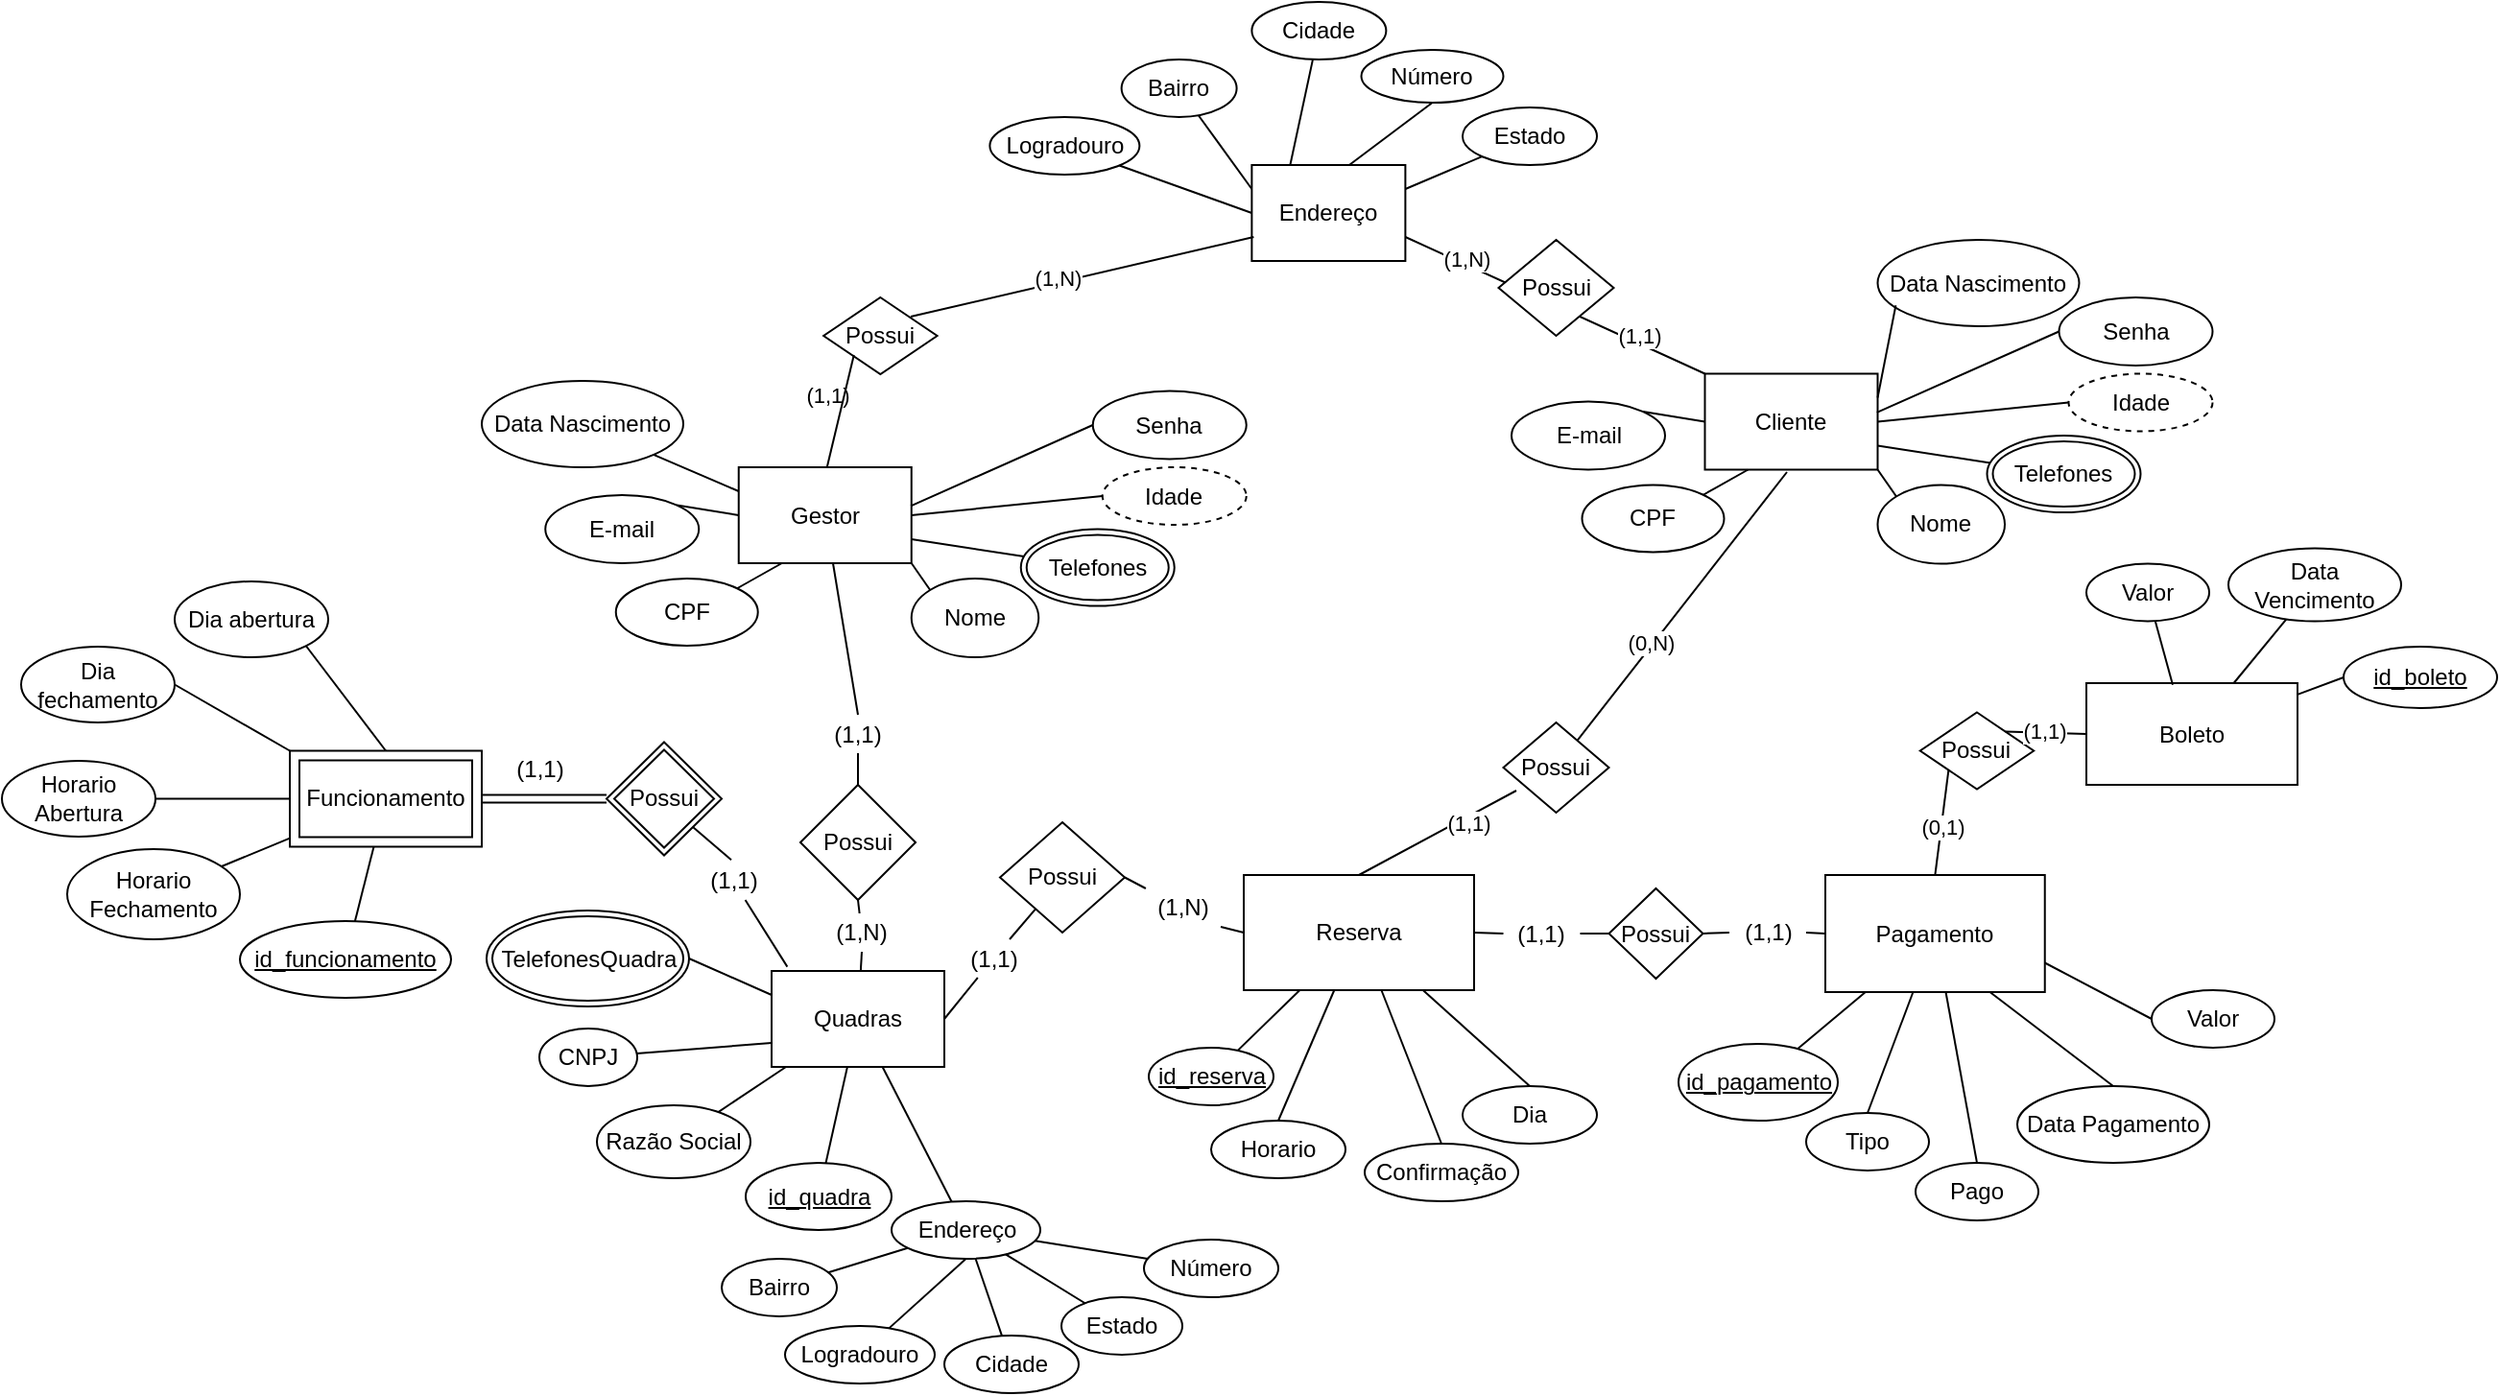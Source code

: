 <mxfile version="14.5.1" type="device"><diagram id="iVISI0ASbXe7O6q06rd5" name="Página-1"><mxGraphModel dx="1707" dy="987" grid="1" gridSize="10" guides="1" tooltips="1" connect="1" arrows="1" fold="1" page="1" pageScale="1" pageWidth="827" pageHeight="1169" math="0" shadow="0"><root><mxCell id="0"/><mxCell id="1" parent="0"/><mxCell id="Zag51qBNF1lKY60Xn9LS-3" value="Cliente" style="rounded=0;whiteSpace=wrap;html=1;" parent="1" vertex="1"><mxGeometry x="1067.25" y="238.75" width="90" height="50" as="geometry"/></mxCell><mxCell id="Zag51qBNF1lKY60Xn9LS-31" value="Data Nascimento" style="ellipse;whiteSpace=wrap;html=1;rounded=0;" parent="1" vertex="1"><mxGeometry x="1157.25" y="169" width="105" height="45" as="geometry"/></mxCell><mxCell id="Zag51qBNF1lKY60Xn9LS-33" value="" style="endArrow=none;html=1;strokeColor=#000000;exitX=0.09;exitY=0.759;exitDx=0;exitDy=0;entryX=1;entryY=0.25;entryDx=0;entryDy=0;exitPerimeter=0;" parent="1" source="Zag51qBNF1lKY60Xn9LS-31" target="Zag51qBNF1lKY60Xn9LS-3" edge="1"><mxGeometry width="50" height="50" relative="1" as="geometry"><mxPoint x="1027" y="341" as="sourcePoint"/><mxPoint x="1177" y="256" as="targetPoint"/></mxGeometry></mxCell><mxCell id="Zag51qBNF1lKY60Xn9LS-34" value="Idade" style="ellipse;whiteSpace=wrap;html=1;shadow=0;sketch=0;strokeColor=#000000;gradientColor=none;dashed=1;" parent="1" vertex="1"><mxGeometry x="1256.75" y="238.75" width="75" height="30" as="geometry"/></mxCell><mxCell id="Zag51qBNF1lKY60Xn9LS-35" value="" style="endArrow=none;html=1;strokeColor=#000000;exitX=0;exitY=0.5;exitDx=0;exitDy=0;entryX=1;entryY=0.5;entryDx=0;entryDy=0;" parent="1" source="Zag51qBNF1lKY60Xn9LS-34" target="Zag51qBNF1lKY60Xn9LS-3" edge="1"><mxGeometry width="50" height="50" relative="1" as="geometry"><mxPoint x="1267" y="296" as="sourcePoint"/><mxPoint x="1177" y="271" as="targetPoint"/></mxGeometry></mxCell><mxCell id="Zag51qBNF1lKY60Xn9LS-39" value="Telefones" style="ellipse;shape=doubleEllipse;margin=3;whiteSpace=wrap;html=1;align=center;" parent="1" vertex="1"><mxGeometry x="1214.25" y="271" width="80" height="40" as="geometry"/></mxCell><mxCell id="Zag51qBNF1lKY60Xn9LS-40" value="" style="endArrow=none;html=1;strokeColor=#000000;entryX=1;entryY=0.75;entryDx=0;entryDy=0;" parent="1" source="Zag51qBNF1lKY60Xn9LS-39" target="Zag51qBNF1lKY60Xn9LS-3" edge="1"><mxGeometry width="50" height="50" relative="1" as="geometry"><mxPoint x="1032" y="281" as="sourcePoint"/><mxPoint x="1222" y="268" as="targetPoint"/></mxGeometry></mxCell><mxCell id="Zag51qBNF1lKY60Xn9LS-48" value="CPF" style="ellipse;whiteSpace=wrap;html=1;shadow=0;sketch=0;strokeColor=#000000;gradientColor=none;" parent="1" vertex="1"><mxGeometry x="1003.25" y="296.75" width="74" height="35" as="geometry"/></mxCell><mxCell id="Zag51qBNF1lKY60Xn9LS-51" value="Nome" style="ellipse;whiteSpace=wrap;html=1;shadow=0;sketch=0;strokeColor=#000000;gradientColor=none;" parent="1" vertex="1"><mxGeometry x="1157.25" y="296.75" width="66.25" height="41" as="geometry"/></mxCell><mxCell id="Zag51qBNF1lKY60Xn9LS-68" value="Quadras" style="rounded=0;whiteSpace=wrap;html=1;shadow=0;sketch=0;strokeColor=#000000;gradientColor=none;" parent="1" vertex="1"><mxGeometry x="581" y="550" width="90" height="50" as="geometry"/></mxCell><mxCell id="Zag51qBNF1lKY60Xn9LS-78" value="Possui" style="rhombus;whiteSpace=wrap;html=1;shadow=0;sketch=0;strokeColor=#000000;gradientColor=none;" parent="1" vertex="1"><mxGeometry x="596" y="453" width="60" height="60" as="geometry"/></mxCell><mxCell id="Zag51qBNF1lKY60Xn9LS-80" value="" style="endArrow=none;html=1;strokeColor=#000000;exitX=0.5;exitY=0;exitDx=0;exitDy=0;" parent="1" source="i_n8zyLEczPifUkON6fM-16" target="KB7qZgQE4lZ4Em0MCoYJ-1" edge="1"><mxGeometry width="50" height="50" relative="1" as="geometry"><mxPoint x="501" y="350" as="sourcePoint"/><mxPoint x="627.25" y="400" as="targetPoint"/></mxGeometry></mxCell><mxCell id="Zag51qBNF1lKY60Xn9LS-82" value="&lt;span&gt;CNPJ&lt;/span&gt;" style="ellipse;whiteSpace=wrap;html=1;shadow=0;sketch=0;strokeColor=#000000;gradientColor=none;fontStyle=0" parent="1" vertex="1"><mxGeometry x="460" y="580" width="51" height="30" as="geometry"/></mxCell><mxCell id="Zag51qBNF1lKY60Xn9LS-83" value="" style="endArrow=none;html=1;strokeColor=#000000;entryX=0;entryY=0.75;entryDx=0;entryDy=0;" parent="1" source="Zag51qBNF1lKY60Xn9LS-82" target="Zag51qBNF1lKY60Xn9LS-68" edge="1"><mxGeometry width="50" height="50" relative="1" as="geometry"><mxPoint x="652" y="720" as="sourcePoint"/><mxPoint x="702" y="670" as="targetPoint"/></mxGeometry></mxCell><mxCell id="Zag51qBNF1lKY60Xn9LS-84" value="Razão Social" style="ellipse;whiteSpace=wrap;html=1;shadow=0;sketch=0;strokeColor=#000000;gradientColor=none;" parent="1" vertex="1"><mxGeometry x="490" y="620" width="80" height="38" as="geometry"/></mxCell><mxCell id="Zag51qBNF1lKY60Xn9LS-85" value="" style="endArrow=none;html=1;strokeColor=#000000;" parent="1" source="Zag51qBNF1lKY60Xn9LS-84" target="Zag51qBNF1lKY60Xn9LS-68" edge="1"><mxGeometry width="50" height="50" relative="1" as="geometry"><mxPoint x="662" y="680" as="sourcePoint"/><mxPoint x="762" y="700" as="targetPoint"/></mxGeometry></mxCell><mxCell id="Zag51qBNF1lKY60Xn9LS-87" value="" style="endArrow=none;html=1;strokeColor=#000000;" parent="1" source="Zag51qBNF1lKY60Xn9LS-88" target="Zag51qBNF1lKY60Xn9LS-68" edge="1"><mxGeometry width="50" height="50" relative="1" as="geometry"><mxPoint x="691.162" y="682.711" as="sourcePoint"/><mxPoint x="660" y="610" as="targetPoint"/></mxGeometry></mxCell><mxCell id="Zag51qBNF1lKY60Xn9LS-88" value="Endereço" style="ellipse;whiteSpace=wrap;html=1;align=center;" parent="1" vertex="1"><mxGeometry x="643.5" y="670" width="77.5" height="30" as="geometry"/></mxCell><mxCell id="Zag51qBNF1lKY60Xn9LS-89" value="Logradouro" style="ellipse;whiteSpace=wrap;html=1;align=center;" parent="1" vertex="1"><mxGeometry x="588" y="735" width="78" height="30" as="geometry"/></mxCell><mxCell id="Zag51qBNF1lKY60Xn9LS-90" value="Bairro" style="ellipse;whiteSpace=wrap;html=1;align=center;" parent="1" vertex="1"><mxGeometry x="555" y="700" width="60" height="30" as="geometry"/></mxCell><mxCell id="Zag51qBNF1lKY60Xn9LS-91" value="Cidade" style="ellipse;whiteSpace=wrap;html=1;align=center;" parent="1" vertex="1"><mxGeometry x="671" y="740" width="70" height="30" as="geometry"/></mxCell><mxCell id="Zag51qBNF1lKY60Xn9LS-92" value="Estado" style="ellipse;whiteSpace=wrap;html=1;align=center;" parent="1" vertex="1"><mxGeometry x="732" y="720" width="63" height="30" as="geometry"/></mxCell><mxCell id="Zag51qBNF1lKY60Xn9LS-93" value="" style="endArrow=none;html=1;rounded=0;entryX=0.5;entryY=1;entryDx=0;entryDy=0;" parent="1" source="Zag51qBNF1lKY60Xn9LS-89" target="Zag51qBNF1lKY60Xn9LS-88" edge="1"><mxGeometry relative="1" as="geometry"><mxPoint x="366" y="313" as="sourcePoint"/><mxPoint x="526" y="313" as="targetPoint"/></mxGeometry></mxCell><mxCell id="Zag51qBNF1lKY60Xn9LS-94" value="" style="endArrow=none;html=1;rounded=0;" parent="1" source="Zag51qBNF1lKY60Xn9LS-88" target="Zag51qBNF1lKY60Xn9LS-90" edge="1"><mxGeometry relative="1" as="geometry"><mxPoint x="366" y="313" as="sourcePoint"/><mxPoint x="526" y="313" as="targetPoint"/></mxGeometry></mxCell><mxCell id="Zag51qBNF1lKY60Xn9LS-95" value="" style="endArrow=none;html=1;rounded=0;" parent="1" source="Zag51qBNF1lKY60Xn9LS-88" target="Zag51qBNF1lKY60Xn9LS-91" edge="1"><mxGeometry relative="1" as="geometry"><mxPoint x="366" y="313" as="sourcePoint"/><mxPoint x="526" y="313" as="targetPoint"/></mxGeometry></mxCell><mxCell id="Zag51qBNF1lKY60Xn9LS-96" value="" style="endArrow=none;html=1;rounded=0;" parent="1" source="Zag51qBNF1lKY60Xn9LS-88" target="Zag51qBNF1lKY60Xn9LS-92" edge="1"><mxGeometry relative="1" as="geometry"><mxPoint x="366" y="313" as="sourcePoint"/><mxPoint x="526" y="313" as="targetPoint"/></mxGeometry></mxCell><mxCell id="Zag51qBNF1lKY60Xn9LS-107" value="" style="endArrow=none;html=1;strokeColor=#000000;entryX=0.5;entryY=1;entryDx=0;entryDy=0;" parent="1" source="i_n8zyLEczPifUkON6fM-15" target="Zag51qBNF1lKY60Xn9LS-78" edge="1"><mxGeometry width="50" height="50" relative="1" as="geometry"><mxPoint x="431" y="570" as="sourcePoint"/><mxPoint x="481" y="520" as="targetPoint"/></mxGeometry></mxCell><mxCell id="i_n8zyLEczPifUkON6fM-2" value="Pagamento" style="rounded=0;whiteSpace=wrap;html=1;" parent="1" vertex="1"><mxGeometry x="1130" y="500" width="114.37" height="61" as="geometry"/></mxCell><mxCell id="zLuUa61q9g7BUTStVjbx-5" value="" style="endArrow=none;html=1;entryX=0;entryY=0;entryDx=0;entryDy=0;exitX=1;exitY=1;exitDx=0;exitDy=0;" parent="1" source="Zag51qBNF1lKY60Xn9LS-3" target="Zag51qBNF1lKY60Xn9LS-51" edge="1"><mxGeometry width="50" height="50" relative="1" as="geometry"><mxPoint x="1144.5" y="339" as="sourcePoint"/><mxPoint x="1194.5" y="289" as="targetPoint"/><Array as="points"/></mxGeometry></mxCell><mxCell id="zLuUa61q9g7BUTStVjbx-6" value="" style="endArrow=none;html=1;entryX=0.25;entryY=1;entryDx=0;entryDy=0;exitX=1;exitY=0;exitDx=0;exitDy=0;" parent="1" source="Zag51qBNF1lKY60Xn9LS-48" target="Zag51qBNF1lKY60Xn9LS-3" edge="1"><mxGeometry width="50" height="50" relative="1" as="geometry"><mxPoint x="1062" y="351" as="sourcePoint"/><mxPoint x="1112" y="301" as="targetPoint"/><Array as="points"/></mxGeometry></mxCell><mxCell id="zLuUa61q9g7BUTStVjbx-11" value="" style="endArrow=none;html=1;entryX=0;entryY=0.5;entryDx=0;entryDy=0;exitX=1;exitY=0;exitDx=0;exitDy=0;" parent="1" source="zLuUa61q9g7BUTStVjbx-12" target="Zag51qBNF1lKY60Xn9LS-3" edge="1"><mxGeometry width="50" height="50" relative="1" as="geometry"><mxPoint x="1017" y="269" as="sourcePoint"/><mxPoint x="1047" y="249" as="targetPoint"/></mxGeometry></mxCell><mxCell id="zLuUa61q9g7BUTStVjbx-12" value="E-mail&lt;br&gt;" style="ellipse;whiteSpace=wrap;html=1;" parent="1" vertex="1"><mxGeometry x="966.5" y="253.25" width="80" height="35.5" as="geometry"/></mxCell><mxCell id="zLuUa61q9g7BUTStVjbx-14" value="TelefonesQuadra" style="ellipse;shape=doubleEllipse;margin=3;whiteSpace=wrap;html=1;align=center;" parent="1" vertex="1"><mxGeometry x="432.5" y="518.5" width="105.5" height="50" as="geometry"/></mxCell><mxCell id="zLuUa61q9g7BUTStVjbx-15" value="" style="endArrow=none;html=1;strokeColor=#000000;entryX=1;entryY=0.5;entryDx=0;entryDy=0;exitX=0;exitY=0.25;exitDx=0;exitDy=0;" parent="1" source="Zag51qBNF1lKY60Xn9LS-68" target="zLuUa61q9g7BUTStVjbx-14" edge="1"><mxGeometry width="50" height="50" relative="1" as="geometry"><mxPoint x="480.314" y="399.5" as="sourcePoint"/><mxPoint x="370" y="391.5" as="targetPoint"/><Array as="points"/></mxGeometry></mxCell><mxCell id="5vTy4GCNyDqemtc-KHnx-1" value="Senha" style="ellipse;whiteSpace=wrap;html=1;" parent="1" vertex="1"><mxGeometry x="1251.75" y="199" width="80" height="35.5" as="geometry"/></mxCell><mxCell id="5vTy4GCNyDqemtc-KHnx-4" value="" style="endArrow=none;html=1;strokeColor=#000000;exitX=0;exitY=0.5;exitDx=0;exitDy=0;entryX=0.996;entryY=0.403;entryDx=0;entryDy=0;entryPerimeter=0;" parent="1" source="5vTy4GCNyDqemtc-KHnx-1" target="Zag51qBNF1lKY60Xn9LS-3" edge="1"><mxGeometry width="50" height="50" relative="1" as="geometry"><mxPoint x="1293.25" y="238.75" as="sourcePoint"/><mxPoint x="1172" y="228.75" as="targetPoint"/></mxGeometry></mxCell><mxCell id="5vTy4GCNyDqemtc-KHnx-5" value="Funcionamento" style="shape=ext;margin=3;double=1;whiteSpace=wrap;html=1;align=center;" parent="1" vertex="1"><mxGeometry x="330" y="435.25" width="100" height="50" as="geometry"/></mxCell><mxCell id="5vTy4GCNyDqemtc-KHnx-6" value="Horario Abertura" style="ellipse;whiteSpace=wrap;html=1;" parent="1" vertex="1"><mxGeometry x="180" y="440.5" width="80" height="39.5" as="geometry"/></mxCell><mxCell id="5vTy4GCNyDqemtc-KHnx-7" value="" style="endArrow=none;html=1;entryX=0;entryY=0.5;entryDx=0;entryDy=0;shape=link;" parent="1" source="5vTy4GCNyDqemtc-KHnx-5" target="5vTy4GCNyDqemtc-KHnx-12" edge="1"><mxGeometry width="50" height="50" relative="1" as="geometry"><mxPoint x="470" y="510" as="sourcePoint"/><mxPoint x="520" y="460" as="targetPoint"/></mxGeometry></mxCell><mxCell id="5vTy4GCNyDqemtc-KHnx-9" value="Horario Fechamento" style="ellipse;whiteSpace=wrap;html=1;" parent="1" vertex="1"><mxGeometry x="214" y="486.5" width="90" height="47" as="geometry"/></mxCell><mxCell id="5vTy4GCNyDqemtc-KHnx-10" value="" style="endArrow=none;html=1;entryX=0;entryY=0.5;entryDx=0;entryDy=0;" parent="1" source="5vTy4GCNyDqemtc-KHnx-6" target="5vTy4GCNyDqemtc-KHnx-5" edge="1"><mxGeometry width="50" height="50" relative="1" as="geometry"><mxPoint x="270" y="460" as="sourcePoint"/><mxPoint x="320" y="410" as="targetPoint"/></mxGeometry></mxCell><mxCell id="5vTy4GCNyDqemtc-KHnx-11" value="" style="endArrow=none;html=1;" parent="1" source="5vTy4GCNyDqemtc-KHnx-9" target="5vTy4GCNyDqemtc-KHnx-5" edge="1"><mxGeometry width="50" height="50" relative="1" as="geometry"><mxPoint x="310" y="580" as="sourcePoint"/><mxPoint x="360" y="530" as="targetPoint"/></mxGeometry></mxCell><mxCell id="5vTy4GCNyDqemtc-KHnx-12" value="Possui" style="shape=rhombus;double=1;perimeter=rhombusPerimeter;whiteSpace=wrap;html=1;align=center;" parent="1" vertex="1"><mxGeometry x="495" y="430.75" width="60" height="59" as="geometry"/></mxCell><mxCell id="5vTy4GCNyDqemtc-KHnx-13" value="" style="endArrow=none;html=1;entryX=0.091;entryY=-0.044;entryDx=0;entryDy=0;entryPerimeter=0;" parent="1" source="5vTy4GCNyDqemtc-KHnx-36" target="Zag51qBNF1lKY60Xn9LS-68" edge="1"><mxGeometry width="50" height="50" relative="1" as="geometry"><mxPoint x="560" y="560" as="sourcePoint"/><mxPoint x="610" y="510" as="targetPoint"/></mxGeometry></mxCell><mxCell id="5vTy4GCNyDqemtc-KHnx-14" value="Reserva" style="rounded=0;whiteSpace=wrap;html=1;" parent="1" vertex="1"><mxGeometry x="827" y="500" width="120" height="60" as="geometry"/></mxCell><mxCell id="5vTy4GCNyDqemtc-KHnx-16" value="" style="endArrow=none;html=1;exitX=0.5;exitY=0;exitDx=0;exitDy=0;" parent="1" source="5vTy4GCNyDqemtc-KHnx-19" target="5vTy4GCNyDqemtc-KHnx-14" edge="1"><mxGeometry width="50" height="50" relative="1" as="geometry"><mxPoint x="1067.406" y="757.322" as="sourcePoint"/><mxPoint x="940" y="850" as="targetPoint"/></mxGeometry></mxCell><mxCell id="5vTy4GCNyDqemtc-KHnx-18" value="Horario" style="ellipse;whiteSpace=wrap;html=1;align=center;" parent="1" vertex="1"><mxGeometry x="810.0" y="628" width="70" height="30" as="geometry"/></mxCell><mxCell id="5vTy4GCNyDqemtc-KHnx-19" value="Confirmação" style="ellipse;whiteSpace=wrap;html=1;align=center;" parent="1" vertex="1"><mxGeometry x="890" y="640" width="80" height="30" as="geometry"/></mxCell><mxCell id="5vTy4GCNyDqemtc-KHnx-20" value="" style="endArrow=none;html=1;exitX=0.5;exitY=0;exitDx=0;exitDy=0;" parent="1" source="5vTy4GCNyDqemtc-KHnx-18" target="5vTy4GCNyDqemtc-KHnx-14" edge="1"><mxGeometry width="50" height="50" relative="1" as="geometry"><mxPoint x="1150" y="810" as="sourcePoint"/><mxPoint x="1200" y="760" as="targetPoint"/></mxGeometry></mxCell><mxCell id="5vTy4GCNyDqemtc-KHnx-21" value="" style="endArrow=none;html=1;" parent="1" source="i_n8zyLEczPifUkON6fM-21" target="5vTy4GCNyDqemtc-KHnx-23" edge="1"><mxGeometry width="50" height="50" relative="1" as="geometry"><mxPoint x="816" y="825.631" as="sourcePoint"/><mxPoint x="1260" y="580" as="targetPoint"/></mxGeometry></mxCell><mxCell id="5vTy4GCNyDqemtc-KHnx-23" value="Possui" style="rhombus;whiteSpace=wrap;html=1;" parent="1" vertex="1"><mxGeometry x="700" y="472.5" width="65" height="57.5" as="geometry"/></mxCell><mxCell id="5vTy4GCNyDqemtc-KHnx-24" value="" style="endArrow=none;html=1;exitX=1;exitY=1;exitDx=0;exitDy=0;entryX=0;entryY=0.5;entryDx=0;entryDy=0;" parent="1" source="5vTy4GCNyDqemtc-KHnx-35" target="5vTy4GCNyDqemtc-KHnx-14" edge="1"><mxGeometry width="50" height="50" relative="1" as="geometry"><mxPoint x="1200" y="715" as="sourcePoint"/><mxPoint x="1250" y="665" as="targetPoint"/></mxGeometry></mxCell><mxCell id="5vTy4GCNyDqemtc-KHnx-27" value="Dia" style="ellipse;whiteSpace=wrap;html=1;align=center;" parent="1" vertex="1"><mxGeometry x="941.0" y="610" width="70" height="30" as="geometry"/></mxCell><mxCell id="5vTy4GCNyDqemtc-KHnx-28" value="" style="endArrow=none;html=1;entryX=0.5;entryY=0;entryDx=0;entryDy=0;" parent="1" source="5vTy4GCNyDqemtc-KHnx-14" target="5vTy4GCNyDqemtc-KHnx-27" edge="1"><mxGeometry width="50" height="50" relative="1" as="geometry"><mxPoint x="1210" y="790" as="sourcePoint"/><mxPoint x="1260" y="740" as="targetPoint"/></mxGeometry></mxCell><mxCell id="5vTy4GCNyDqemtc-KHnx-30" value="Dia fechamento" style="ellipse;whiteSpace=wrap;html=1;" parent="1" vertex="1"><mxGeometry x="190" y="381" width="80" height="39.5" as="geometry"/></mxCell><mxCell id="5vTy4GCNyDqemtc-KHnx-31" value="Dia abertura" style="ellipse;whiteSpace=wrap;html=1;" parent="1" vertex="1"><mxGeometry x="270" y="347" width="80" height="39.5" as="geometry"/></mxCell><mxCell id="5vTy4GCNyDqemtc-KHnx-32" value="" style="endArrow=none;html=1;entryX=1;entryY=1;entryDx=0;entryDy=0;exitX=0.5;exitY=0;exitDx=0;exitDy=0;" parent="1" source="5vTy4GCNyDqemtc-KHnx-5" target="5vTy4GCNyDqemtc-KHnx-31" edge="1"><mxGeometry width="50" height="50" relative="1" as="geometry"><mxPoint x="390" y="430" as="sourcePoint"/><mxPoint x="440" y="380" as="targetPoint"/></mxGeometry></mxCell><mxCell id="5vTy4GCNyDqemtc-KHnx-33" value="" style="endArrow=none;html=1;entryX=1;entryY=0.5;entryDx=0;entryDy=0;exitX=0;exitY=0;exitDx=0;exitDy=0;" parent="1" source="5vTy4GCNyDqemtc-KHnx-5" target="5vTy4GCNyDqemtc-KHnx-30" edge="1"><mxGeometry width="50" height="50" relative="1" as="geometry"><mxPoint x="240" y="670" as="sourcePoint"/><mxPoint x="290" y="620" as="targetPoint"/></mxGeometry></mxCell><mxCell id="5vTy4GCNyDqemtc-KHnx-37" value="(1,1)" style="text;html=1;align=center;verticalAlign=middle;resizable=0;points=[];autosize=1;" parent="1" vertex="1"><mxGeometry x="440" y="435.25" width="40" height="20" as="geometry"/></mxCell><mxCell id="0bMh-2ajEI4UK6E56SML-3" value="Pago" style="ellipse;whiteSpace=wrap;html=1;" parent="1" vertex="1"><mxGeometry x="1177" y="650" width="64" height="30" as="geometry"/></mxCell><mxCell id="0bMh-2ajEI4UK6E56SML-4" value="Tipo" style="ellipse;whiteSpace=wrap;html=1;" parent="1" vertex="1"><mxGeometry x="1120" y="624" width="64" height="30" as="geometry"/></mxCell><mxCell id="0bMh-2ajEI4UK6E56SML-10" value="" style="endArrow=none;html=1;exitX=1;exitY=0.5;exitDx=0;exitDy=0;entryX=0;entryY=0.5;entryDx=0;entryDy=0;" parent="1" source="i_n8zyLEczPifUkON6fM-19" target="0bMh-2ajEI4UK6E56SML-11" edge="1"><mxGeometry width="50" height="50" relative="1" as="geometry"><mxPoint x="1000" y="490" as="sourcePoint"/><mxPoint x="1020" y="520" as="targetPoint"/></mxGeometry></mxCell><mxCell id="0bMh-2ajEI4UK6E56SML-11" value="Possui" style="rhombus;whiteSpace=wrap;html=1;" parent="1" vertex="1"><mxGeometry x="1017.25" y="507" width="49" height="47" as="geometry"/></mxCell><mxCell id="0bMh-2ajEI4UK6E56SML-13" value="" style="endArrow=none;html=1;exitX=1;exitY=0.5;exitDx=0;exitDy=0;entryX=0;entryY=0.5;entryDx=0;entryDy=0;" parent="1" source="5vTy4GCNyDqemtc-KHnx-34" target="i_n8zyLEczPifUkON6fM-2" edge="1"><mxGeometry width="50" height="50" relative="1" as="geometry"><mxPoint x="1080" y="630" as="sourcePoint"/><mxPoint x="1130" y="580" as="targetPoint"/></mxGeometry></mxCell><mxCell id="0bMh-2ajEI4UK6E56SML-15" value="" style="endArrow=none;html=1;exitX=0.5;exitY=0;exitDx=0;exitDy=0;" parent="1" source="0bMh-2ajEI4UK6E56SML-4" target="i_n8zyLEczPifUkON6fM-2" edge="1"><mxGeometry width="50" height="50" relative="1" as="geometry"><mxPoint x="1080" y="760" as="sourcePoint"/><mxPoint x="1130" y="710" as="targetPoint"/></mxGeometry></mxCell><mxCell id="0bMh-2ajEI4UK6E56SML-17" value="" style="endArrow=none;html=1;exitX=0.5;exitY=0;exitDx=0;exitDy=0;" parent="1" source="0bMh-2ajEI4UK6E56SML-3" target="i_n8zyLEczPifUkON6fM-2" edge="1"><mxGeometry width="50" height="50" relative="1" as="geometry"><mxPoint x="1190" y="620" as="sourcePoint"/><mxPoint x="1240" y="570" as="targetPoint"/></mxGeometry></mxCell><mxCell id="0bMh-2ajEI4UK6E56SML-18" value="Data Pagamento" style="ellipse;whiteSpace=wrap;html=1;" parent="1" vertex="1"><mxGeometry x="1230" y="610" width="100" height="40" as="geometry"/></mxCell><mxCell id="0bMh-2ajEI4UK6E56SML-19" value="" style="endArrow=none;html=1;exitX=0.5;exitY=0;exitDx=0;exitDy=0;entryX=0.75;entryY=1;entryDx=0;entryDy=0;" parent="1" source="0bMh-2ajEI4UK6E56SML-18" target="i_n8zyLEczPifUkON6fM-2" edge="1"><mxGeometry width="50" height="50" relative="1" as="geometry"><mxPoint x="1310" y="610" as="sourcePoint"/><mxPoint x="1360" y="560" as="targetPoint"/></mxGeometry></mxCell><mxCell id="0bMh-2ajEI4UK6E56SML-20" value="Valor" style="ellipse;whiteSpace=wrap;html=1;" parent="1" vertex="1"><mxGeometry x="1300" y="560" width="64" height="30" as="geometry"/></mxCell><mxCell id="0bMh-2ajEI4UK6E56SML-21" value="" style="endArrow=none;html=1;exitX=0;exitY=0.5;exitDx=0;exitDy=0;entryX=1;entryY=0.75;entryDx=0;entryDy=0;" parent="1" source="0bMh-2ajEI4UK6E56SML-20" target="i_n8zyLEczPifUkON6fM-2" edge="1"><mxGeometry width="50" height="50" relative="1" as="geometry"><mxPoint x="1305.22" y="582" as="sourcePoint"/><mxPoint x="1240.998" y="533.0" as="targetPoint"/></mxGeometry></mxCell><mxCell id="0bMh-2ajEI4UK6E56SML-22" value="Possui" style="rhombus;whiteSpace=wrap;html=1;" parent="1" vertex="1"><mxGeometry x="962.25" y="420.5" width="55" height="47" as="geometry"/></mxCell><mxCell id="0bMh-2ajEI4UK6E56SML-23" value="" style="endArrow=none;html=1;" parent="1" source="0bMh-2ajEI4UK6E56SML-22" edge="1"><mxGeometry width="50" height="50" relative="1" as="geometry"><mxPoint x="1030" y="470" as="sourcePoint"/><mxPoint x="1110" y="290" as="targetPoint"/></mxGeometry></mxCell><mxCell id="0bMh-2ajEI4UK6E56SML-28" value="(0,N)" style="edgeLabel;html=1;align=center;verticalAlign=middle;resizable=0;points=[];" parent="0bMh-2ajEI4UK6E56SML-23" vertex="1" connectable="0"><mxGeometry x="-0.287" y="2" relative="1" as="geometry"><mxPoint as="offset"/></mxGeometry></mxCell><mxCell id="0bMh-2ajEI4UK6E56SML-24" value="" style="endArrow=none;html=1;exitX=0.5;exitY=0;exitDx=0;exitDy=0;verticalAlign=middle;" parent="1" source="5vTy4GCNyDqemtc-KHnx-14" edge="1"><mxGeometry width="50" height="50" relative="1" as="geometry"><mxPoint x="880" y="470" as="sourcePoint"/><mxPoint x="969" y="456" as="targetPoint"/><Array as="points"/></mxGeometry></mxCell><mxCell id="0bMh-2ajEI4UK6E56SML-29" value="(1,1)" style="edgeLabel;html=1;align=center;verticalAlign=middle;resizable=0;points=[];" parent="0bMh-2ajEI4UK6E56SML-24" vertex="1" connectable="0"><mxGeometry x="0.36" y="-3" relative="1" as="geometry"><mxPoint x="-1" as="offset"/></mxGeometry></mxCell><mxCell id="0bMh-2ajEI4UK6E56SML-30" value="Boleto" style="rounded=0;whiteSpace=wrap;html=1;" parent="1" vertex="1"><mxGeometry x="1266" y="400" width="110" height="53" as="geometry"/></mxCell><mxCell id="0bMh-2ajEI4UK6E56SML-31" value="" style="endArrow=none;html=1;exitX=0.5;exitY=0;exitDx=0;exitDy=0;entryX=0;entryY=1;entryDx=0;entryDy=0;" parent="1" source="i_n8zyLEczPifUkON6fM-2" target="0bMh-2ajEI4UK6E56SML-34" edge="1"><mxGeometry width="50" height="50" relative="1" as="geometry"><mxPoint x="1240" y="500" as="sourcePoint"/><mxPoint x="1187" y="453" as="targetPoint"/></mxGeometry></mxCell><mxCell id="0bMh-2ajEI4UK6E56SML-38" value="(0,1)" style="edgeLabel;html=1;align=center;verticalAlign=middle;resizable=0;points=[];" parent="0bMh-2ajEI4UK6E56SML-31" vertex="1" connectable="0"><mxGeometry x="-0.085" relative="1" as="geometry"><mxPoint as="offset"/></mxGeometry></mxCell><mxCell id="0bMh-2ajEI4UK6E56SML-32" value="Valor" style="ellipse;whiteSpace=wrap;html=1;" parent="1" vertex="1"><mxGeometry x="1266" y="337.75" width="64" height="30" as="geometry"/></mxCell><mxCell id="0bMh-2ajEI4UK6E56SML-33" value="Data Vencimento" style="ellipse;whiteSpace=wrap;html=1;" parent="1" vertex="1"><mxGeometry x="1340" y="329.75" width="90" height="38" as="geometry"/></mxCell><mxCell id="0bMh-2ajEI4UK6E56SML-34" value="Possui" style="rhombus;whiteSpace=wrap;html=1;" parent="1" vertex="1"><mxGeometry x="1179.4" y="415.25" width="59.19" height="40" as="geometry"/></mxCell><mxCell id="0bMh-2ajEI4UK6E56SML-35" value="" style="endArrow=none;html=1;exitX=1;exitY=0;exitDx=0;exitDy=0;entryX=0;entryY=0.5;entryDx=0;entryDy=0;" parent="1" source="0bMh-2ajEI4UK6E56SML-34" target="0bMh-2ajEI4UK6E56SML-30" edge="1"><mxGeometry width="50" height="50" relative="1" as="geometry"><mxPoint x="1200" y="410" as="sourcePoint"/><mxPoint x="1250" y="360" as="targetPoint"/></mxGeometry></mxCell><mxCell id="0bMh-2ajEI4UK6E56SML-39" value="(1,1)" style="edgeLabel;html=1;align=center;verticalAlign=middle;resizable=0;points=[];" parent="0bMh-2ajEI4UK6E56SML-35" vertex="1" connectable="0"><mxGeometry x="-0.062" y="1" relative="1" as="geometry"><mxPoint as="offset"/></mxGeometry></mxCell><mxCell id="0bMh-2ajEI4UK6E56SML-36" value="" style="endArrow=none;html=1;exitX=0.409;exitY=0.016;exitDx=0;exitDy=0;exitPerimeter=0;" parent="1" source="0bMh-2ajEI4UK6E56SML-30" target="0bMh-2ajEI4UK6E56SML-32" edge="1"><mxGeometry width="50" height="50" relative="1" as="geometry"><mxPoint x="1320" y="310" as="sourcePoint"/><mxPoint x="1370" y="260" as="targetPoint"/></mxGeometry></mxCell><mxCell id="0bMh-2ajEI4UK6E56SML-37" value="" style="endArrow=none;html=1;" parent="1" source="0bMh-2ajEI4UK6E56SML-30" target="0bMh-2ajEI4UK6E56SML-33" edge="1"><mxGeometry width="50" height="50" relative="1" as="geometry"><mxPoint x="1420" y="480" as="sourcePoint"/><mxPoint x="1470" y="430" as="targetPoint"/></mxGeometry></mxCell><mxCell id="DjMwH7qjt_YbT90qI5kb-1" value="Número&lt;br&gt;" style="ellipse;whiteSpace=wrap;html=1;" parent="1" vertex="1"><mxGeometry x="775" y="690" width="70" height="30" as="geometry"/></mxCell><mxCell id="DjMwH7qjt_YbT90qI5kb-2" value="" style="endArrow=none;html=1;" parent="1" source="DjMwH7qjt_YbT90qI5kb-1" target="Zag51qBNF1lKY60Xn9LS-88" edge="1"><mxGeometry width="50" height="50" relative="1" as="geometry"><mxPoint x="845" y="800" as="sourcePoint"/><mxPoint x="895" y="750" as="targetPoint"/></mxGeometry></mxCell><mxCell id="82_qoHtfuDBYh4eM4_dE-1" value="id_funcionamento" style="ellipse;whiteSpace=wrap;html=1;fontStyle=4" parent="1" vertex="1"><mxGeometry x="304" y="524" width="110" height="40" as="geometry"/></mxCell><mxCell id="82_qoHtfuDBYh4eM4_dE-2" value="" style="endArrow=none;html=1;" parent="1" source="82_qoHtfuDBYh4eM4_dE-1" target="5vTy4GCNyDqemtc-KHnx-5" edge="1"><mxGeometry width="50" height="50" relative="1" as="geometry"><mxPoint x="290" y="660" as="sourcePoint"/><mxPoint x="340" y="610" as="targetPoint"/></mxGeometry></mxCell><mxCell id="82_qoHtfuDBYh4eM4_dE-3" value="id_quadra" style="ellipse;whiteSpace=wrap;html=1;fontStyle=4" parent="1" vertex="1"><mxGeometry x="567.5" y="650" width="76" height="35" as="geometry"/></mxCell><mxCell id="82_qoHtfuDBYh4eM4_dE-4" value="" style="endArrow=none;html=1;" parent="1" source="82_qoHtfuDBYh4eM4_dE-3" target="Zag51qBNF1lKY60Xn9LS-68" edge="1"><mxGeometry width="50" height="50" relative="1" as="geometry"><mxPoint x="800" y="720" as="sourcePoint"/><mxPoint x="850" y="670" as="targetPoint"/></mxGeometry></mxCell><mxCell id="82_qoHtfuDBYh4eM4_dE-6" value="id_reserva" style="ellipse;whiteSpace=wrap;html=1;fontStyle=4" parent="1" vertex="1"><mxGeometry x="777.5" y="590" width="65" height="30" as="geometry"/></mxCell><mxCell id="82_qoHtfuDBYh4eM4_dE-7" value="" style="endArrow=none;html=1;" parent="1" source="82_qoHtfuDBYh4eM4_dE-6" target="5vTy4GCNyDqemtc-KHnx-14" edge="1"><mxGeometry width="50" height="50" relative="1" as="geometry"><mxPoint x="730" y="610" as="sourcePoint"/><mxPoint x="780" y="560" as="targetPoint"/></mxGeometry></mxCell><mxCell id="82_qoHtfuDBYh4eM4_dE-8" value="id_pagamento" style="ellipse;whiteSpace=wrap;html=1;fontStyle=4" parent="1" vertex="1"><mxGeometry x="1053.5" y="588" width="83" height="40" as="geometry"/></mxCell><mxCell id="82_qoHtfuDBYh4eM4_dE-9" value="" style="endArrow=none;html=1;" parent="1" source="82_qoHtfuDBYh4eM4_dE-8" target="i_n8zyLEczPifUkON6fM-2" edge="1"><mxGeometry width="50" height="50" relative="1" as="geometry"><mxPoint x="1090" y="710" as="sourcePoint"/><mxPoint x="1140" y="660" as="targetPoint"/></mxGeometry></mxCell><mxCell id="82_qoHtfuDBYh4eM4_dE-10" value="id_boleto" style="ellipse;whiteSpace=wrap;html=1;fontStyle=4" parent="1" vertex="1"><mxGeometry x="1400" y="381" width="80" height="32" as="geometry"/></mxCell><mxCell id="82_qoHtfuDBYh4eM4_dE-11" value="" style="endArrow=none;html=1;entryX=0;entryY=0.5;entryDx=0;entryDy=0;" parent="1" source="0bMh-2ajEI4UK6E56SML-30" target="82_qoHtfuDBYh4eM4_dE-10" edge="1"><mxGeometry width="50" height="50" relative="1" as="geometry"><mxPoint x="1400" y="480" as="sourcePoint"/><mxPoint x="1450" y="430" as="targetPoint"/></mxGeometry></mxCell><mxCell id="5vTy4GCNyDqemtc-KHnx-36" value="(1,1)" style="text;html=1;align=center;verticalAlign=middle;resizable=0;points=[];autosize=1;" parent="1" vertex="1"><mxGeometry x="541" y="493" width="40" height="20" as="geometry"/></mxCell><mxCell id="wHsqmB-0z4XIO8SCoYrE-2" value="" style="endArrow=none;html=1;exitX=1;exitY=1;exitDx=0;exitDy=0;entryX=0.475;entryY=-0.044;entryDx=0;entryDy=0;entryPerimeter=0;" parent="1" source="5vTy4GCNyDqemtc-KHnx-12" target="5vTy4GCNyDqemtc-KHnx-36" edge="1"><mxGeometry width="50" height="50" relative="1" as="geometry"><mxPoint x="540" y="475" as="sourcePoint"/><mxPoint x="589.19" y="547.8" as="targetPoint"/></mxGeometry></mxCell><mxCell id="i_n8zyLEczPifUkON6fM-16" value="(1,1)" style="text;html=1;strokeColor=none;fillColor=none;align=center;verticalAlign=middle;whiteSpace=wrap;rounded=0;" parent="1" vertex="1"><mxGeometry x="606" y="416.5" width="40" height="20" as="geometry"/></mxCell><mxCell id="wHsqmB-0z4XIO8SCoYrE-3" value="" style="endArrow=none;html=1;strokeColor=#000000;entryX=0.5;entryY=1;entryDx=0;entryDy=0;exitX=0.5;exitY=0;exitDx=0;exitDy=0;" parent="1" source="Zag51qBNF1lKY60Xn9LS-78" target="i_n8zyLEczPifUkON6fM-16" edge="1"><mxGeometry width="50" height="50" relative="1" as="geometry"><mxPoint x="626" y="453" as="sourcePoint"/><mxPoint x="627.25" y="400" as="targetPoint"/></mxGeometry></mxCell><mxCell id="i_n8zyLEczPifUkON6fM-15" value="(1,N)" style="text;html=1;strokeColor=none;fillColor=none;align=center;verticalAlign=middle;whiteSpace=wrap;rounded=0;" parent="1" vertex="1"><mxGeometry x="608" y="520" width="40" height="20" as="geometry"/></mxCell><mxCell id="wHsqmB-0z4XIO8SCoYrE-5" value="" style="endArrow=none;html=1;strokeColor=#000000;entryX=0.5;entryY=1;entryDx=0;entryDy=0;" parent="1" source="Zag51qBNF1lKY60Xn9LS-68" target="i_n8zyLEczPifUkON6fM-15" edge="1"><mxGeometry width="50" height="50" relative="1" as="geometry"><mxPoint x="626" y="550" as="sourcePoint"/><mxPoint x="626" y="513" as="targetPoint"/></mxGeometry></mxCell><mxCell id="5vTy4GCNyDqemtc-KHnx-35" value="(1,N)" style="text;html=1;align=center;verticalAlign=middle;resizable=0;points=[];autosize=1;" parent="1" vertex="1"><mxGeometry x="775" y="507" width="40" height="20" as="geometry"/></mxCell><mxCell id="wHsqmB-0z4XIO8SCoYrE-7" value="" style="endArrow=none;html=1;exitX=1;exitY=0.5;exitDx=0;exitDy=0;" parent="1" source="5vTy4GCNyDqemtc-KHnx-23" target="5vTy4GCNyDqemtc-KHnx-35" edge="1"><mxGeometry width="50" height="50" relative="1" as="geometry"><mxPoint x="748.75" y="515.625" as="sourcePoint"/><mxPoint x="827" y="530" as="targetPoint"/></mxGeometry></mxCell><mxCell id="i_n8zyLEczPifUkON6fM-21" value="(1,1)" style="text;html=1;strokeColor=none;fillColor=none;align=center;verticalAlign=middle;whiteSpace=wrap;rounded=0;" parent="1" vertex="1"><mxGeometry x="676.5" y="533.5" width="40" height="20" as="geometry"/></mxCell><mxCell id="wHsqmB-0z4XIO8SCoYrE-8" value="" style="endArrow=none;html=1;exitX=1;exitY=0.5;exitDx=0;exitDy=0;" parent="1" source="Zag51qBNF1lKY60Xn9LS-68" target="i_n8zyLEczPifUkON6fM-21" edge="1"><mxGeometry width="50" height="50" relative="1" as="geometry"><mxPoint x="671" y="575" as="sourcePoint"/><mxPoint x="718.703" y="517.795" as="targetPoint"/></mxGeometry></mxCell><mxCell id="i_n8zyLEczPifUkON6fM-19" value="(1,1)" style="text;html=1;strokeColor=none;fillColor=none;align=center;verticalAlign=middle;whiteSpace=wrap;rounded=0;" parent="1" vertex="1"><mxGeometry x="962.25" y="520.5" width="40" height="20" as="geometry"/></mxCell><mxCell id="wHsqmB-0z4XIO8SCoYrE-10" value="" style="endArrow=none;html=1;exitX=1;exitY=0.5;exitDx=0;exitDy=0;entryX=0;entryY=0.5;entryDx=0;entryDy=0;" parent="1" source="5vTy4GCNyDqemtc-KHnx-14" target="i_n8zyLEczPifUkON6fM-19" edge="1"><mxGeometry width="50" height="50" relative="1" as="geometry"><mxPoint x="947" y="530" as="sourcePoint"/><mxPoint x="1017.25" y="530.5" as="targetPoint"/></mxGeometry></mxCell><mxCell id="5vTy4GCNyDqemtc-KHnx-34" value="(1,1)" style="text;html=1;align=center;verticalAlign=middle;resizable=0;points=[];autosize=1;" parent="1" vertex="1"><mxGeometry x="1080" y="520" width="40" height="20" as="geometry"/></mxCell><mxCell id="wHsqmB-0z4XIO8SCoYrE-13" value="" style="endArrow=none;html=1;exitX=1;exitY=0.5;exitDx=0;exitDy=0;entryX=0;entryY=0.5;entryDx=0;entryDy=0;" parent="1" source="0bMh-2ajEI4UK6E56SML-11" target="5vTy4GCNyDqemtc-KHnx-34" edge="1"><mxGeometry width="50" height="50" relative="1" as="geometry"><mxPoint x="1066.25" y="530.5" as="sourcePoint"/><mxPoint x="1130" y="530.5" as="targetPoint"/></mxGeometry></mxCell><mxCell id="KB7qZgQE4lZ4Em0MCoYJ-1" value="Gestor" style="rounded=0;whiteSpace=wrap;html=1;" vertex="1" parent="1"><mxGeometry x="563.87" y="287.5" width="90" height="50" as="geometry"/></mxCell><mxCell id="KB7qZgQE4lZ4Em0MCoYJ-2" value="Data Nascimento" style="ellipse;whiteSpace=wrap;html=1;rounded=0;" vertex="1" parent="1"><mxGeometry x="430" y="242.5" width="105" height="45" as="geometry"/></mxCell><mxCell id="KB7qZgQE4lZ4Em0MCoYJ-3" value="" style="endArrow=none;html=1;strokeColor=#000000;entryX=0;entryY=0.25;entryDx=0;entryDy=0;" edge="1" parent="1" source="KB7qZgQE4lZ4Em0MCoYJ-2" target="KB7qZgQE4lZ4Em0MCoYJ-1"><mxGeometry width="50" height="50" relative="1" as="geometry"><mxPoint x="523.62" y="389.75" as="sourcePoint"/><mxPoint x="673.62" y="304.75" as="targetPoint"/></mxGeometry></mxCell><mxCell id="KB7qZgQE4lZ4Em0MCoYJ-4" value="Idade" style="ellipse;whiteSpace=wrap;html=1;shadow=0;sketch=0;strokeColor=#000000;gradientColor=none;dashed=1;" vertex="1" parent="1"><mxGeometry x="753.37" y="287.5" width="75" height="30" as="geometry"/></mxCell><mxCell id="KB7qZgQE4lZ4Em0MCoYJ-5" value="" style="endArrow=none;html=1;strokeColor=#000000;exitX=0;exitY=0.5;exitDx=0;exitDy=0;entryX=1;entryY=0.5;entryDx=0;entryDy=0;" edge="1" parent="1" source="KB7qZgQE4lZ4Em0MCoYJ-4" target="KB7qZgQE4lZ4Em0MCoYJ-1"><mxGeometry width="50" height="50" relative="1" as="geometry"><mxPoint x="763.62" y="344.75" as="sourcePoint"/><mxPoint x="673.62" y="319.75" as="targetPoint"/></mxGeometry></mxCell><mxCell id="KB7qZgQE4lZ4Em0MCoYJ-6" value="Telefones" style="ellipse;shape=doubleEllipse;margin=3;whiteSpace=wrap;html=1;align=center;" vertex="1" parent="1"><mxGeometry x="710.87" y="319.75" width="80" height="40" as="geometry"/></mxCell><mxCell id="KB7qZgQE4lZ4Em0MCoYJ-7" value="" style="endArrow=none;html=1;strokeColor=#000000;entryX=1;entryY=0.75;entryDx=0;entryDy=0;" edge="1" parent="1" source="KB7qZgQE4lZ4Em0MCoYJ-6" target="KB7qZgQE4lZ4Em0MCoYJ-1"><mxGeometry width="50" height="50" relative="1" as="geometry"><mxPoint x="528.62" y="329.75" as="sourcePoint"/><mxPoint x="718.62" y="316.75" as="targetPoint"/></mxGeometry></mxCell><mxCell id="KB7qZgQE4lZ4Em0MCoYJ-8" value="CPF" style="ellipse;whiteSpace=wrap;html=1;shadow=0;sketch=0;strokeColor=#000000;gradientColor=none;" vertex="1" parent="1"><mxGeometry x="499.87" y="345.5" width="74" height="35" as="geometry"/></mxCell><mxCell id="KB7qZgQE4lZ4Em0MCoYJ-9" value="Nome" style="ellipse;whiteSpace=wrap;html=1;shadow=0;sketch=0;strokeColor=#000000;gradientColor=none;" vertex="1" parent="1"><mxGeometry x="653.87" y="345.5" width="66.25" height="41" as="geometry"/></mxCell><mxCell id="KB7qZgQE4lZ4Em0MCoYJ-11" value="Logradouro" style="ellipse;whiteSpace=wrap;html=1;align=center;" vertex="1" parent="1"><mxGeometry x="694.69" y="105" width="78" height="30" as="geometry"/></mxCell><mxCell id="KB7qZgQE4lZ4Em0MCoYJ-12" value="Bairro" style="ellipse;whiteSpace=wrap;html=1;align=center;" vertex="1" parent="1"><mxGeometry x="763.31" y="75" width="60" height="30" as="geometry"/></mxCell><mxCell id="KB7qZgQE4lZ4Em0MCoYJ-13" value="Cidade" style="ellipse;whiteSpace=wrap;html=1;align=center;" vertex="1" parent="1"><mxGeometry x="831.19" y="45" width="70" height="30" as="geometry"/></mxCell><mxCell id="KB7qZgQE4lZ4Em0MCoYJ-14" value="Estado" style="ellipse;whiteSpace=wrap;html=1;align=center;" vertex="1" parent="1"><mxGeometry x="941.0" y="100" width="70" height="30" as="geometry"/></mxCell><mxCell id="KB7qZgQE4lZ4Em0MCoYJ-15" value="" style="endArrow=none;html=1;rounded=0;entryX=0;entryY=0.5;entryDx=0;entryDy=0;" edge="1" parent="1" source="KB7qZgQE4lZ4Em0MCoYJ-11" target="KB7qZgQE4lZ4Em0MCoYJ-28"><mxGeometry relative="1" as="geometry"><mxPoint x="1073.31" y="10" as="sourcePoint"/><mxPoint x="904.179" y="118.46" as="targetPoint"/></mxGeometry></mxCell><mxCell id="KB7qZgQE4lZ4Em0MCoYJ-16" value="" style="endArrow=none;html=1;rounded=0;exitX=0;exitY=0.25;exitDx=0;exitDy=0;" edge="1" parent="1" source="KB7qZgQE4lZ4Em0MCoYJ-28" target="KB7qZgQE4lZ4Em0MCoYJ-12"><mxGeometry relative="1" as="geometry"><mxPoint x="822.19" y="130" as="sourcePoint"/><mxPoint x="1233.31" y="10" as="targetPoint"/></mxGeometry></mxCell><mxCell id="KB7qZgQE4lZ4Em0MCoYJ-17" value="" style="endArrow=none;html=1;rounded=0;exitX=0.25;exitY=0;exitDx=0;exitDy=0;" edge="1" parent="1" source="KB7qZgQE4lZ4Em0MCoYJ-28" target="KB7qZgQE4lZ4Em0MCoYJ-13"><mxGeometry relative="1" as="geometry"><mxPoint x="909.157" y="95.443" as="sourcePoint"/><mxPoint x="1233.31" y="10" as="targetPoint"/></mxGeometry></mxCell><mxCell id="KB7qZgQE4lZ4Em0MCoYJ-18" value="" style="endArrow=none;html=1;rounded=0;exitX=1;exitY=0.25;exitDx=0;exitDy=0;" edge="1" parent="1" source="KB7qZgQE4lZ4Em0MCoYJ-28" target="KB7qZgQE4lZ4Em0MCoYJ-14"><mxGeometry relative="1" as="geometry"><mxPoint x="940.161" y="93.146" as="sourcePoint"/><mxPoint x="1233.31" y="10" as="targetPoint"/></mxGeometry></mxCell><mxCell id="KB7qZgQE4lZ4Em0MCoYJ-20" value="" style="endArrow=none;html=1;entryX=0;entryY=0;entryDx=0;entryDy=0;exitX=1;exitY=1;exitDx=0;exitDy=0;" edge="1" parent="1" source="KB7qZgQE4lZ4Em0MCoYJ-1" target="KB7qZgQE4lZ4Em0MCoYJ-9"><mxGeometry width="50" height="50" relative="1" as="geometry"><mxPoint x="641.12" y="387.75" as="sourcePoint"/><mxPoint x="691.12" y="337.75" as="targetPoint"/><Array as="points"/></mxGeometry></mxCell><mxCell id="KB7qZgQE4lZ4Em0MCoYJ-21" value="" style="endArrow=none;html=1;entryX=0.25;entryY=1;entryDx=0;entryDy=0;exitX=1;exitY=0;exitDx=0;exitDy=0;" edge="1" parent="1" source="KB7qZgQE4lZ4Em0MCoYJ-8" target="KB7qZgQE4lZ4Em0MCoYJ-1"><mxGeometry width="50" height="50" relative="1" as="geometry"><mxPoint x="558.62" y="399.75" as="sourcePoint"/><mxPoint x="608.62" y="349.75" as="targetPoint"/><Array as="points"/></mxGeometry></mxCell><mxCell id="KB7qZgQE4lZ4Em0MCoYJ-22" value="" style="endArrow=none;html=1;entryX=0;entryY=0.5;entryDx=0;entryDy=0;exitX=1;exitY=0;exitDx=0;exitDy=0;" edge="1" parent="1" source="KB7qZgQE4lZ4Em0MCoYJ-23" target="KB7qZgQE4lZ4Em0MCoYJ-1"><mxGeometry width="50" height="50" relative="1" as="geometry"><mxPoint x="513.62" y="317.75" as="sourcePoint"/><mxPoint x="543.62" y="297.75" as="targetPoint"/></mxGeometry></mxCell><mxCell id="KB7qZgQE4lZ4Em0MCoYJ-23" value="E-mail&lt;br&gt;" style="ellipse;whiteSpace=wrap;html=1;" vertex="1" parent="1"><mxGeometry x="463.12" y="302" width="80" height="35.5" as="geometry"/></mxCell><mxCell id="KB7qZgQE4lZ4Em0MCoYJ-24" value="Senha" style="ellipse;whiteSpace=wrap;html=1;" vertex="1" parent="1"><mxGeometry x="748.37" y="247.75" width="80" height="35.5" as="geometry"/></mxCell><mxCell id="KB7qZgQE4lZ4Em0MCoYJ-25" value="" style="endArrow=none;html=1;strokeColor=#000000;exitX=0;exitY=0.5;exitDx=0;exitDy=0;entryX=0.996;entryY=0.403;entryDx=0;entryDy=0;entryPerimeter=0;" edge="1" parent="1" source="KB7qZgQE4lZ4Em0MCoYJ-24" target="KB7qZgQE4lZ4Em0MCoYJ-1"><mxGeometry width="50" height="50" relative="1" as="geometry"><mxPoint x="789.87" y="287.5" as="sourcePoint"/><mxPoint x="668.62" y="277.5" as="targetPoint"/></mxGeometry></mxCell><mxCell id="KB7qZgQE4lZ4Em0MCoYJ-26" value="Número" style="ellipse;whiteSpace=wrap;html=1;" vertex="1" parent="1"><mxGeometry x="888.25" y="70" width="74" height="27.5" as="geometry"/></mxCell><mxCell id="KB7qZgQE4lZ4Em0MCoYJ-27" value="" style="endArrow=none;html=1;entryX=0.5;entryY=1;entryDx=0;entryDy=0;exitX=0.618;exitY=0.02;exitDx=0;exitDy=0;exitPerimeter=0;" edge="1" parent="1" source="KB7qZgQE4lZ4Em0MCoYJ-28" target="KB7qZgQE4lZ4Em0MCoYJ-26"><mxGeometry width="50" height="50" relative="1" as="geometry"><mxPoint x="931.31" y="92.75" as="sourcePoint"/><mxPoint x="1085.31" y="-10" as="targetPoint"/></mxGeometry></mxCell><mxCell id="KB7qZgQE4lZ4Em0MCoYJ-28" value="Endereço" style="rounded=0;whiteSpace=wrap;html=1;" vertex="1" parent="1"><mxGeometry x="831.19" y="130" width="80" height="50" as="geometry"/></mxCell><mxCell id="KB7qZgQE4lZ4Em0MCoYJ-29" value="(1,1)" style="edgeLabel;html=1;align=center;verticalAlign=middle;resizable=0;points=[];" vertex="1" connectable="0" parent="1"><mxGeometry x="619.051" y="258.953" as="geometry"><mxPoint x="-9" y="-9" as="offset"/></mxGeometry></mxCell><mxCell id="KB7qZgQE4lZ4Em0MCoYJ-30" value="Possui" style="rhombus;whiteSpace=wrap;html=1;" vertex="1" parent="1"><mxGeometry x="608.09" y="199" width="59.19" height="40" as="geometry"/></mxCell><mxCell id="KB7qZgQE4lZ4Em0MCoYJ-31" value="" style="endArrow=none;html=1;exitX=1;exitY=0;exitDx=0;exitDy=0;entryX=0;entryY=0.75;entryDx=0;entryDy=0;" edge="1" parent="1"><mxGeometry width="50" height="50" relative="1" as="geometry"><mxPoint x="653.483" y="209" as="sourcePoint"/><mxPoint x="832.19" y="167.5" as="targetPoint"/><Array as="points"/></mxGeometry></mxCell><mxCell id="KB7qZgQE4lZ4Em0MCoYJ-32" value="(1,N)" style="edgeLabel;html=1;align=center;verticalAlign=middle;resizable=0;points=[];" vertex="1" connectable="0" parent="KB7qZgQE4lZ4Em0MCoYJ-31"><mxGeometry x="-0.062" y="1" relative="1" as="geometry"><mxPoint x="-7.68" y="-0.05" as="offset"/></mxGeometry></mxCell><mxCell id="KB7qZgQE4lZ4Em0MCoYJ-33" value="" style="endArrow=none;html=1;exitX=0;exitY=0;exitDx=0;exitDy=0;entryX=1;entryY=0.75;entryDx=0;entryDy=0;" edge="1" parent="1" source="Zag51qBNF1lKY60Xn9LS-3" target="KB7qZgQE4lZ4Em0MCoYJ-28"><mxGeometry width="50" height="50" relative="1" as="geometry"><mxPoint x="970" y="214" as="sourcePoint"/><mxPoint x="1020" y="164" as="targetPoint"/><Array as="points"/></mxGeometry></mxCell><mxCell id="KB7qZgQE4lZ4Em0MCoYJ-39" value="(1,N)" style="edgeLabel;html=1;align=center;verticalAlign=middle;resizable=0;points=[];" vertex="1" connectable="0" parent="KB7qZgQE4lZ4Em0MCoYJ-33"><mxGeometry x="0.607" y="-3" relative="1" as="geometry"><mxPoint as="offset"/></mxGeometry></mxCell><mxCell id="KB7qZgQE4lZ4Em0MCoYJ-40" value="(1,1)" style="edgeLabel;html=1;align=center;verticalAlign=middle;resizable=0;points=[];" vertex="1" connectable="0" parent="KB7qZgQE4lZ4Em0MCoYJ-33"><mxGeometry x="-0.541" y="-4" relative="1" as="geometry"><mxPoint as="offset"/></mxGeometry></mxCell><mxCell id="KB7qZgQE4lZ4Em0MCoYJ-35" value="" style="endArrow=none;html=1;exitX=0.5;exitY=0;exitDx=0;exitDy=0;entryX=0;entryY=1;entryDx=0;entryDy=0;" edge="1" parent="1"><mxGeometry width="50" height="50" relative="1" as="geometry"><mxPoint x="609.87" y="287.5" as="sourcePoint"/><mxPoint x="623.887" y="229" as="targetPoint"/></mxGeometry></mxCell><mxCell id="KB7qZgQE4lZ4Em0MCoYJ-38" value="Possui" style="rhombus;whiteSpace=wrap;html=1;" vertex="1" parent="1"><mxGeometry x="959.75" y="169" width="60" height="50" as="geometry"/></mxCell></root></mxGraphModel></diagram></mxfile>